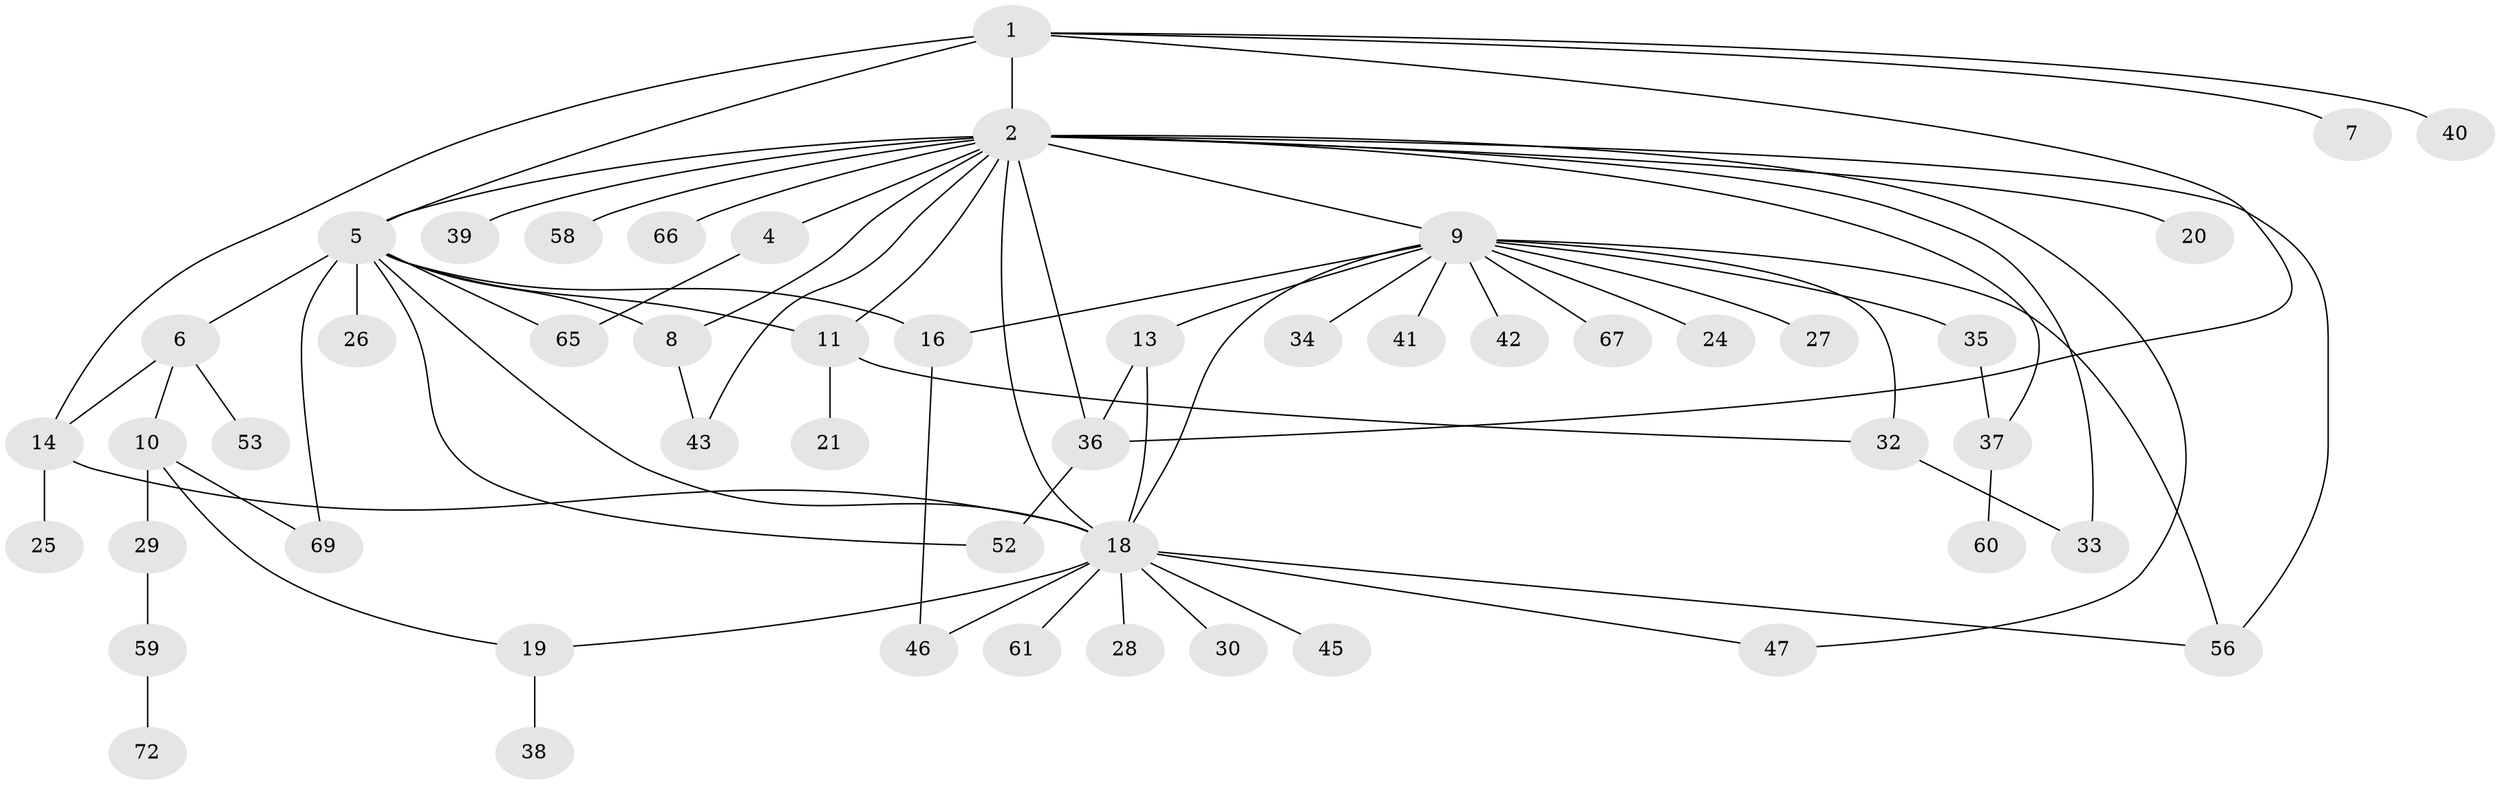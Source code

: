 // original degree distribution, {6: 0.013888888888888888, 13: 0.041666666666666664, 10: 0.013888888888888888, 2: 0.3055555555555556, 12: 0.013888888888888888, 5: 0.041666666666666664, 1: 0.3888888888888889, 3: 0.1388888888888889, 4: 0.041666666666666664}
// Generated by graph-tools (version 1.1) at 2025/41/03/06/25 10:41:46]
// undirected, 51 vertices, 73 edges
graph export_dot {
graph [start="1"]
  node [color=gray90,style=filled];
  1 [super="+22"];
  2 [super="+3"];
  4 [super="+64"];
  5 [super="+15"];
  6 [super="+12"];
  7;
  8;
  9 [super="+48"];
  10 [super="+49"];
  11 [super="+62"];
  13 [super="+17"];
  14;
  16 [super="+23"];
  18 [super="+44"];
  19 [super="+71"];
  20;
  21;
  24 [super="+31"];
  25;
  26;
  27;
  28;
  29 [super="+57"];
  30;
  32 [super="+51"];
  33;
  34;
  35;
  36 [super="+54"];
  37 [super="+50"];
  38;
  39;
  40;
  41;
  42;
  43 [super="+68"];
  45;
  46 [super="+70"];
  47;
  52 [super="+55"];
  53;
  56;
  58;
  59 [super="+63"];
  60;
  61;
  65;
  66;
  67;
  69;
  72;
  1 -- 2 [weight=2];
  1 -- 5;
  1 -- 7;
  1 -- 40;
  1 -- 36;
  1 -- 14;
  2 -- 4;
  2 -- 5 [weight=2];
  2 -- 8;
  2 -- 9 [weight=2];
  2 -- 18 [weight=2];
  2 -- 33;
  2 -- 36;
  2 -- 37;
  2 -- 58;
  2 -- 66;
  2 -- 39;
  2 -- 43;
  2 -- 47;
  2 -- 20;
  2 -- 56;
  2 -- 11;
  4 -- 65;
  5 -- 6;
  5 -- 11;
  5 -- 16;
  5 -- 18;
  5 -- 26;
  5 -- 65;
  5 -- 69;
  5 -- 52;
  5 -- 8;
  6 -- 10;
  6 -- 14;
  6 -- 53;
  8 -- 43;
  9 -- 13;
  9 -- 24;
  9 -- 27;
  9 -- 34;
  9 -- 35;
  9 -- 41;
  9 -- 42;
  9 -- 56;
  9 -- 16;
  9 -- 18;
  9 -- 67;
  9 -- 32;
  10 -- 19;
  10 -- 29;
  10 -- 69;
  11 -- 21;
  11 -- 32;
  13 -- 36;
  13 -- 18;
  14 -- 18;
  14 -- 25;
  16 -- 46;
  18 -- 28;
  18 -- 30;
  18 -- 45;
  18 -- 56;
  18 -- 61;
  18 -- 47;
  18 -- 19;
  18 -- 46;
  19 -- 38;
  29 -- 59;
  32 -- 33;
  35 -- 37;
  36 -- 52;
  37 -- 60;
  59 -- 72;
}
